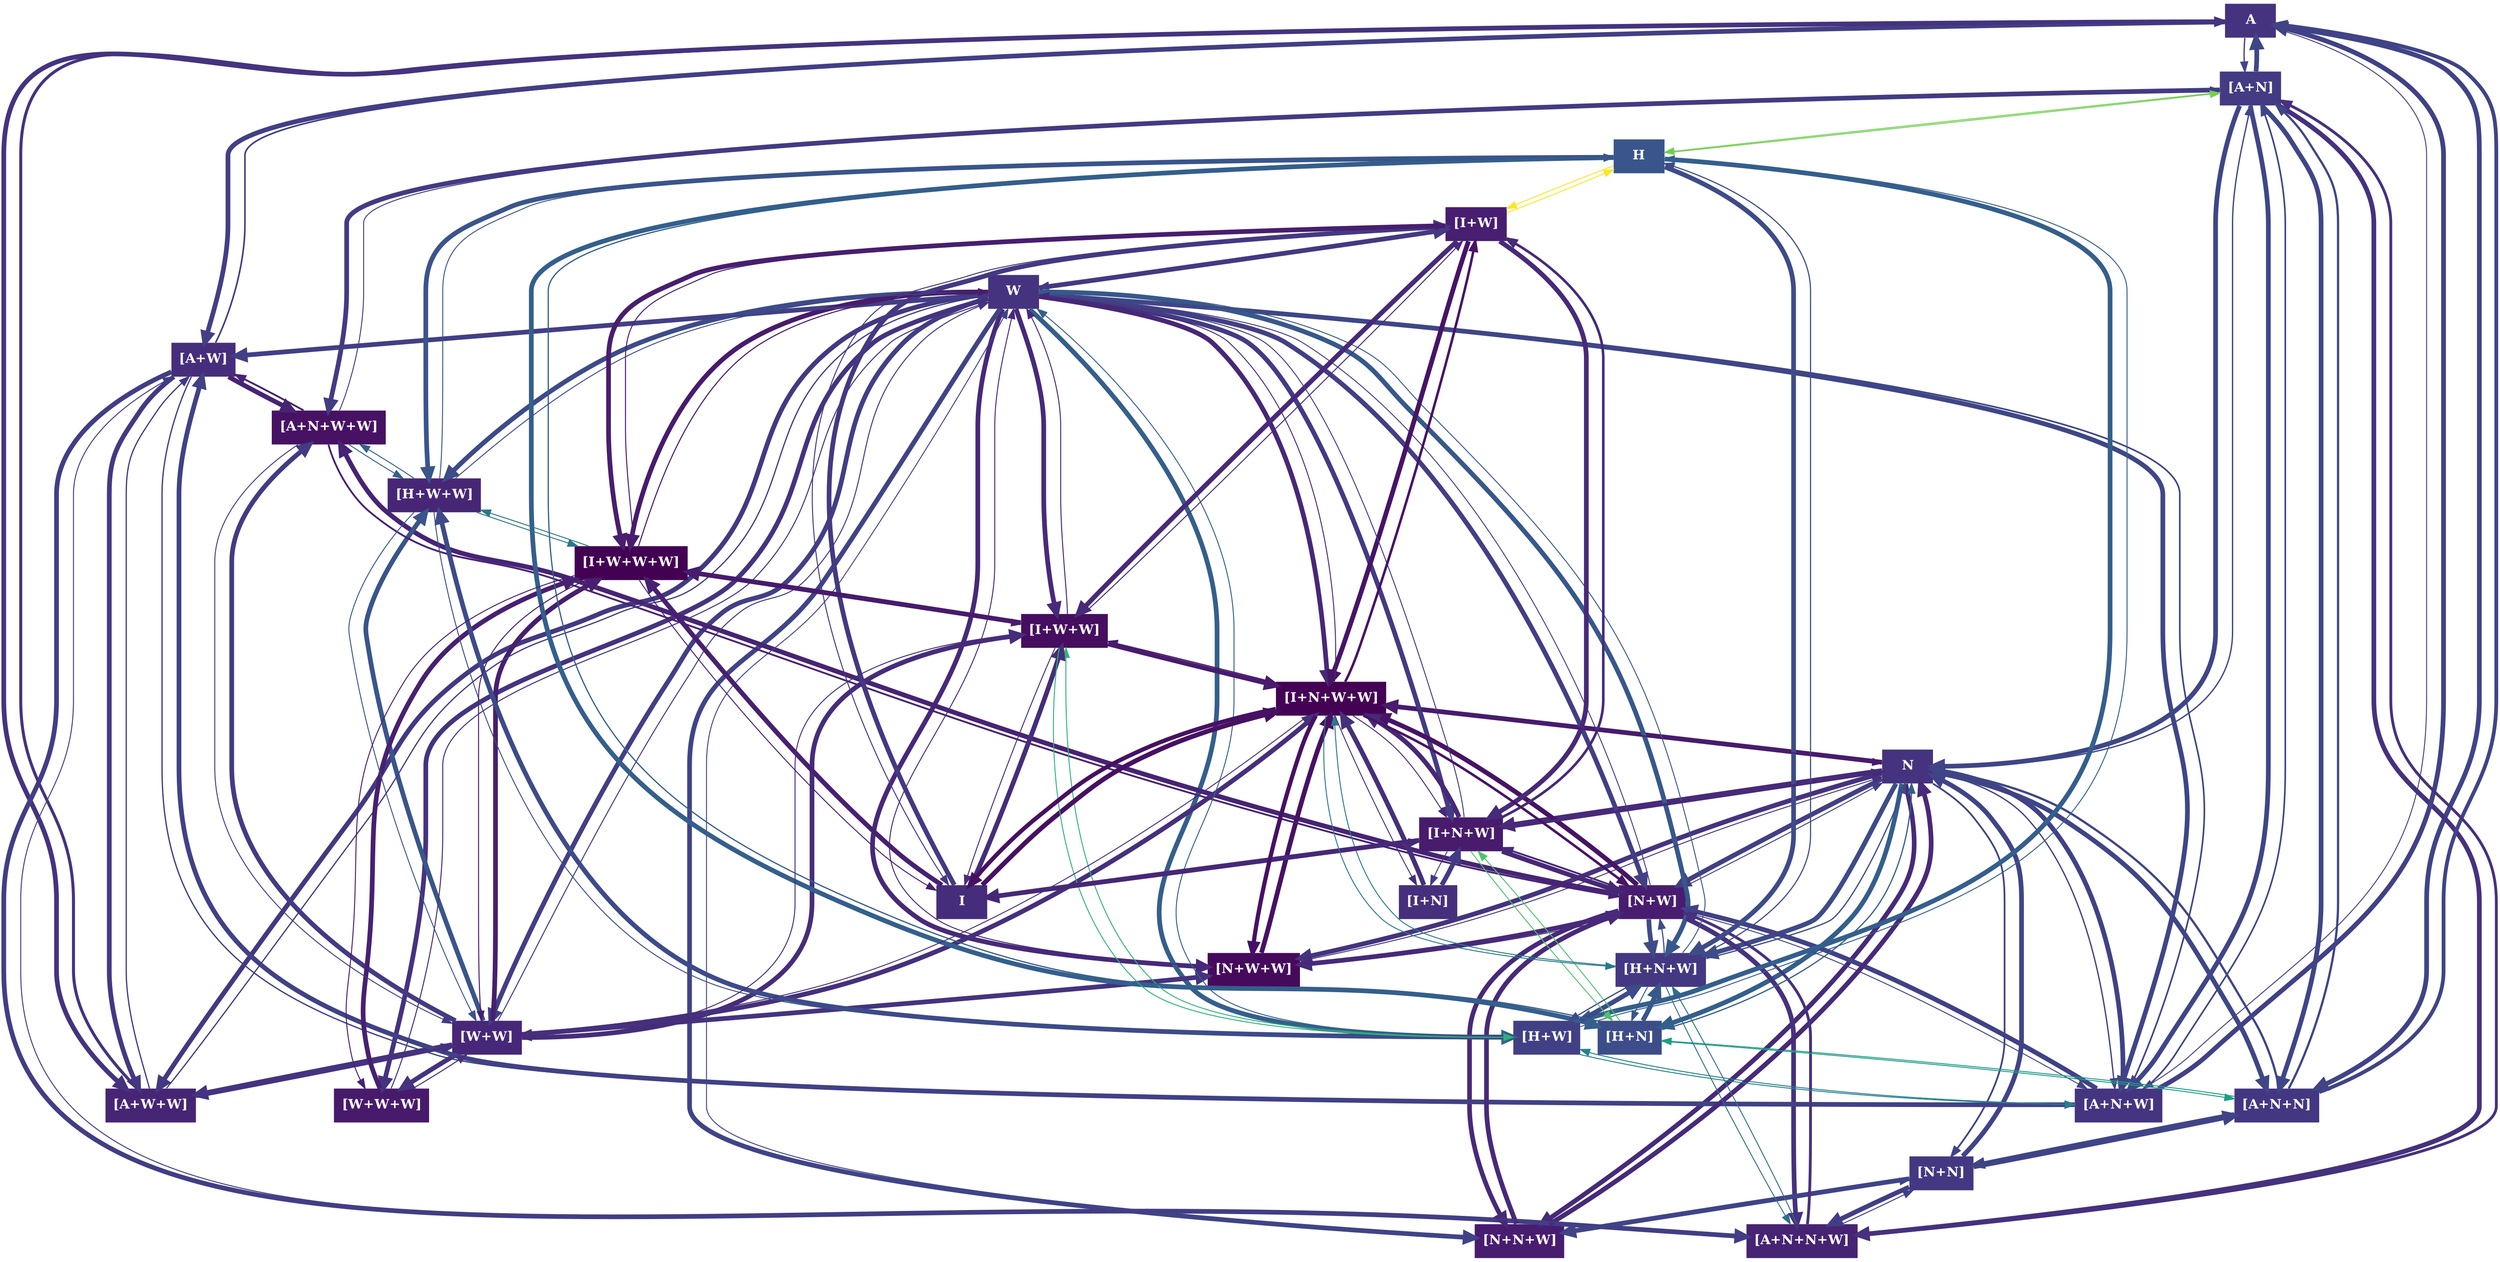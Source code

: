 strict digraph {

    graph [
        rankdir=TB,
        ranksep=0.5,
        nodesep=0.25
    ];
    
    node [
        shape=plaintext,
        style=filled
    ];
    
    edge [
        weight=2.
    ];


    "A" [
        label=<
        <TABLE BORDER="0" CELLBORDER="0" CELLSPACING="0" CELLPADDING="0">
          <TR>
            <TD><FONT COLOR="#ffffff"><b>A</b></FONT></TD>
          </TR>
        </TABLE>
        >
        ,
        fillcolor="#45337f"
    ];
    
    "N" [
        label=<
        <TABLE BORDER="0" CELLBORDER="0" CELLSPACING="0" CELLPADDING="0">
          <TR>
            <TD><FONT COLOR="#ffffff"><b>N</b></FONT></TD>
          </TR>
        </TABLE>
        >
        ,
        fillcolor="#45337f"
    ];
    
    "W" [
        label=<
        <TABLE BORDER="0" CELLBORDER="0" CELLSPACING="0" CELLPADDING="0">
          <TR>
            <TD><FONT COLOR="#ffffff"><b>W</b></FONT></TD>
          </TR>
        </TABLE>
        >
        ,
        fillcolor="#45337f"
    ];
    
    "[A+N]" [
        label=<
        <TABLE BORDER="0" CELLBORDER="0" CELLSPACING="0" CELLPADDING="0">
          <TR>
            <TD><FONT COLOR="#ffffff"><b>[A+N]</b></FONT></TD>
          </TR>
        </TABLE>
        >
        ,
        fillcolor="#433b83"
    ];
    
    "[A+W]" [
        label=<
        <TABLE BORDER="0" CELLBORDER="0" CELLSPACING="0" CELLPADDING="0">
          <TR>
            <TD><FONT COLOR="#ffffff"><b>[A+W]</b></FONT></TD>
          </TR>
        </TABLE>
        >
        ,
        fillcolor="#462e7c"
    ];
    
    "[N+W]" [
        label=<
        <TABLE BORDER="0" CELLBORDER="0" CELLSPACING="0" CELLPADDING="0">
          <TR>
            <TD><FONT COLOR="#ffffff"><b>[N+W]</b></FONT></TD>
          </TR>
        </TABLE>
        >
        ,
        fillcolor="#481d6f"
    ];
    
    "[W+W]" [
        label=<
        <TABLE BORDER="0" CELLBORDER="0" CELLSPACING="0" CELLPADDING="0">
          <TR>
            <TD><FONT COLOR="#ffffff"><b>[W+W]</b></FONT></TD>
          </TR>
        </TABLE>
        >
        ,
        fillcolor="#472777"
    ];
    
    "[N+N]" [
        label=<
        <TABLE BORDER="0" CELLBORDER="0" CELLSPACING="0" CELLPADDING="0">
          <TR>
            <TD><FONT COLOR="#ffffff"><b>[N+N]</b></FONT></TD>
          </TR>
        </TABLE>
        >
        ,
        fillcolor="#443882"
    ];
    
    "[A+N+W]" [
        label=<
        <TABLE BORDER="0" CELLBORDER="0" CELLSPACING="0" CELLPADDING="0">
          <TR>
            <TD><FONT COLOR="#ffffff"><b>[A+N+W]</b></FONT></TD>
          </TR>
        </TABLE>
        >
        ,
        fillcolor="#453580"
    ];
    
    "[A+N+N]" [
        label=<
        <TABLE BORDER="0" CELLBORDER="0" CELLSPACING="0" CELLPADDING="0">
          <TR>
            <TD><FONT COLOR="#ffffff"><b>[A+N+N]</b></FONT></TD>
          </TR>
        </TABLE>
        >
        ,
        fillcolor="#443781"
    ];
    
    "[A+W+W]" [
        label=<
        <TABLE BORDER="0" CELLBORDER="0" CELLSPACING="0" CELLPADDING="0">
          <TR>
            <TD><FONT COLOR="#ffffff"><b>[A+W+W]</b></FONT></TD>
          </TR>
        </TABLE>
        >
        ,
        fillcolor="#472575"
    ];
    
    "[N+W+W]" [
        label=<
        <TABLE BORDER="0" CELLBORDER="0" CELLSPACING="0" CELLPADDING="0">
          <TR>
            <TD><FONT COLOR="#ffffff"><b>[N+W+W]</b></FONT></TD>
          </TR>
        </TABLE>
        >
        ,
        fillcolor="#460a5d"
    ];
    
    "[N+N+W]" [
        label=<
        <TABLE BORDER="0" CELLBORDER="0" CELLSPACING="0" CELLPADDING="0">
          <TR>
            <TD><FONT COLOR="#ffffff"><b>[N+N+W]</b></FONT></TD>
          </TR>
        </TABLE>
        >
        ,
        fillcolor="#481d6f"
    ];
    
    "[W+W+W]" [
        label=<
        <TABLE BORDER="0" CELLBORDER="0" CELLSPACING="0" CELLPADDING="0">
          <TR>
            <TD><FONT COLOR="#ffffff"><b>[W+W+W]</b></FONT></TD>
          </TR>
        </TABLE>
        >
        ,
        fillcolor="#481a6c"
    ];
    
    "[A+N+N+W]" [
        label=<
        <TABLE BORDER="0" CELLBORDER="0" CELLSPACING="0" CELLPADDING="0">
          <TR>
            <TD><FONT COLOR="#ffffff"><b>[A+N+N+W]</b></FONT></TD>
          </TR>
        </TABLE>
        >
        ,
        fillcolor="#472373"
    ];
    
    "[A+N+W+W]" [
        label=<
        <TABLE BORDER="0" CELLBORDER="0" CELLSPACING="0" CELLPADDING="0">
          <TR>
            <TD><FONT COLOR="#ffffff"><b>[A+N+W+W]</b></FONT></TD>
          </TR>
        </TABLE>
        >
        ,
        fillcolor="#471264"
    ];
    
    "H" [
        label=<
        <TABLE BORDER="0" CELLBORDER="0" CELLSPACING="0" CELLPADDING="0">
          <TR>
            <TD><FONT COLOR="#ffffff"><b>H</b></FONT></TD>
          </TR>
        </TABLE>
        >
        ,
        fillcolor="#39558b"
    ];
    
    "[H+W]" [
        label=<
        <TABLE BORDER="0" CELLBORDER="0" CELLSPACING="0" CELLPADDING="0">
          <TR>
            <TD><FONT COLOR="#ffffff"><b>[H+W]</b></FONT></TD>
          </TR>
        </TABLE>
        >
        ,
        fillcolor="#414085"
    ];
    
    "[H+N]" [
        label=<
        <TABLE BORDER="0" CELLBORDER="0" CELLSPACING="0" CELLPADDING="0">
          <TR>
            <TD><FONT COLOR="#ffffff"><b>[H+N]</b></FONT></TD>
          </TR>
        </TABLE>
        >
        ,
        fillcolor="#3c4d89"
    ];
    
    "[H+N+W]" [
        label=<
        <TABLE BORDER="0" CELLBORDER="0" CELLSPACING="0" CELLPADDING="0">
          <TR>
            <TD><FONT COLOR="#ffffff"><b>[H+N+W]</b></FONT></TD>
          </TR>
        </TABLE>
        >
        ,
        fillcolor="#443882"
    ];
    
    "[H+W+W]" [
        label=<
        <TABLE BORDER="0" CELLBORDER="0" CELLSPACING="0" CELLPADDING="0">
          <TR>
            <TD><FONT COLOR="#ffffff"><b>[H+W+W]</b></FONT></TD>
          </TR>
        </TABLE>
        >
        ,
        fillcolor="#472676"
    ];
    
    "I" [
        label=<
        <TABLE BORDER="0" CELLBORDER="0" CELLSPACING="0" CELLPADDING="0">
          <TR>
            <TD><FONT COLOR="#ffffff"><b>I</b></FONT></TD>
          </TR>
        </TABLE>
        >
        ,
        fillcolor="#462d7b"
    ];
    
    "[I+W]" [
        label=<
        <TABLE BORDER="0" CELLBORDER="0" CELLSPACING="0" CELLPADDING="0">
          <TR>
            <TD><FONT COLOR="#ffffff"><b>[I+W]</b></FONT></TD>
          </TR>
        </TABLE>
        >
        ,
        fillcolor="#481e70"
    ];
    
    "[I+N]" [
        label=<
        <TABLE BORDER="0" CELLBORDER="0" CELLSPACING="0" CELLPADDING="0">
          <TR>
            <TD><FONT COLOR="#ffffff"><b>[I+N]</b></FONT></TD>
          </TR>
        </TABLE>
        >
        ,
        fillcolor="#462f7c"
    ];
    
    "[I+W+W]" [
        label=<
        <TABLE BORDER="0" CELLBORDER="0" CELLSPACING="0" CELLPADDING="0">
          <TR>
            <TD><FONT COLOR="#ffffff"><b>[I+W+W]</b></FONT></TD>
          </TR>
        </TABLE>
        >
        ,
        fillcolor="#460e60"
    ];
    
    "[I+N+W]" [
        label=<
        <TABLE BORDER="0" CELLBORDER="0" CELLSPACING="0" CELLPADDING="0">
          <TR>
            <TD><FONT COLOR="#ffffff"><b>[I+N+W]</b></FONT></TD>
          </TR>
        </TABLE>
        >
        ,
        fillcolor="#481b6d"
    ];
    
    "[I+N+W+W]" [
        label=<
        <TABLE BORDER="0" CELLBORDER="0" CELLSPACING="0" CELLPADDING="0">
          <TR>
            <TD><FONT COLOR="#ffffff"><b>[I+N+W+W]</b></FONT></TD>
          </TR>
        </TABLE>
        >
        ,
        fillcolor="#440255"
    ];
    
    "[I+W+W+W]" [
        label=<
        <TABLE BORDER="0" CELLBORDER="0" CELLSPACING="0" CELLPADDING="0">
          <TR>
            <TD><FONT COLOR="#ffffff"><b>[I+W+W+W]</b></FONT></TD>
          </TR>
        </TABLE>
        >
        ,
        fillcolor="#430153"
    ];


    "[A+N]" -> "N"[
        color="#3f4687",
        penwidth=4.9999999999998295
    ];
    
    "[A+N]" -> "A"[
        color="#3f4687",
        penwidth=4.9999999999998295
    ];
    
    "N" -> "[A+N]"[
        color="#3f4687",
        penwidth=1.3934994617326901
    ];
    
    "A" -> "[A+N]"[
        color="#3f4687",
        penwidth=1.3934994617326901
    ];
    
    "[A+W]" -> "W"[
        color="#423f85",
        penwidth=1.7186254193480917
    ];
    
    "[A+W]" -> "A"[
        color="#423f85",
        penwidth=1.7186254193480917
    ];
    
    "W" -> "[A+W]"[
        color="#423f85",
        penwidth=4.999999999999828
    ];
    
    "A" -> "[A+W]"[
        color="#423f85",
        penwidth=4.999999999999828
    ];
    
    "[N+W]" -> "W"[
        color="#423f85",
        penwidth=1.0052162431627654
    ];
    
    "[N+W]" -> "N"[
        color="#423f85",
        penwidth=1.0052162431627654
    ];
    
    "W" -> "[N+W]"[
        color="#423f85",
        penwidth=4.999999999999828
    ];
    
    "N" -> "[N+W]"[
        color="#423f85",
        penwidth=4.999999999999828
    ];
    
    "[N+N]" -> "N"[
        color="#404487",
        penwidth=4.999999999999828
    ];
    
    "N" -> "[N+N]"[
        color="#404487",
        penwidth=1.8555164109031468
    ];
    
    "[W+W]" -> "W"[
        color="#423f85",
        penwidth=1.097769673057057
    ];
    
    "W" -> "[W+W]"[
        color="#423f85",
        penwidth=4.999999999999828
    ];
    
    "[A+N+W]" -> "[N+W]"[
        color="#414186",
        penwidth=4.999999999999828
    ];
    
    "[A+N+W]" -> "A"[
        color="#414186",
        penwidth=4.999999999999828
    ];
    
    "[N+W]" -> "[A+N+W]"[
        color="#414186",
        penwidth=1.0028201900423117
    ];
    
    "A" -> "[A+N+W]"[
        color="#414186",
        penwidth=1.0028201900423117
    ];
    
    "[A+N+N]" -> "A"[
        color="#404487",
        penwidth=4.00864067661762
    ];
    
    "[A+N+N]" -> "[N+N]"[
        color="#404487",
        penwidth=4.00864067661762
    ];
    
    "A" -> "[A+N+N]"[
        color="#404487",
        penwidth=4.999999999999828
    ];
    
    "[N+N]" -> "[A+N+N]"[
        color="#404487",
        penwidth=4.999999999999828
    ];
    
    "[A+W+W]" -> "[W+W]"[
        color="#45337f",
        penwidth=3.204734305743644
    ];
    
    "[A+W+W]" -> "A"[
        color="#45337f",
        penwidth=3.204734305743644
    ];
    
    "[W+W]" -> "[A+W+W]"[
        color="#45337f",
        penwidth=4.9999999999999964
    ];
    
    "A" -> "[A+W+W]"[
        color="#45337f",
        penwidth=4.9999999999999964
    ];
    
    "[A+N+N]" -> "N"[
        color="#3f4687",
        penwidth=2.383840767643836
    ];
    
    "[A+N+N]" -> "[A+N]"[
        color="#3f4687",
        penwidth=2.383840767643836
    ];
    
    "N" -> "[A+N+N]"[
        color="#3f4687",
        penwidth=4.9999999999998295
    ];
    
    "[A+N]" -> "[A+N+N]"[
        color="#3f4687",
        penwidth=4.9999999999998295
    ];
    
    "[A+N+W]" -> "[A+W]"[
        color="#414186",
        penwidth=4.999999999999828
    ];
    
    "[A+N+W]" -> "N"[
        color="#414186",
        penwidth=4.999999999999828
    ];
    
    "[A+W]" -> "[A+N+W]"[
        color="#414186",
        penwidth=1.388528714739428
    ];
    
    "N" -> "[A+N+W]"[
        color="#414186",
        penwidth=1.388528714739428
    ];
    
    "[N+N+W]" -> "N"[
        color="#472a79",
        penwidth=4.9999999999999964
    ];
    
    "[N+N+W]" -> "[N+W]"[
        color="#472a79",
        penwidth=4.9999999999999964
    ];
    
    "N" -> "[N+N+W]"[
        color="#472a79",
        penwidth=4.9332439638482874
    ];
    
    "[N+W]" -> "[N+N+W]"[
        color="#472a79",
        penwidth=4.9332439638482874
    ];
    
    "[N+W+W]" -> "[W+W]"[
        color="#45337f",
        penwidth=1.0013048678211562
    ];
    
    "[N+W+W]" -> "N"[
        color="#45337f",
        penwidth=1.0013048678211562
    ];
    
    "[W+W]" -> "[N+W+W]"[
        color="#45337f",
        penwidth=4.9999999999999964
    ];
    
    "N" -> "[N+W+W]"[
        color="#45337f",
        penwidth=4.9999999999999964
    ];
    
    "[A+N+W]" -> "W"[
        color="#3f4687",
        penwidth=1.7278193476396
    ];
    
    "[A+N+W]" -> "[A+N]"[
        color="#3f4687",
        penwidth=1.7278193476396
    ];
    
    "W" -> "[A+N+W]"[
        color="#3f4687",
        penwidth=4.9999999999998295
    ];
    
    "[A+N]" -> "[A+N+W]"[
        color="#3f4687",
        penwidth=4.9999999999998295
    ];
    
    "[A+W+W]" -> "[A+W]"[
        color="#433982",
        penwidth=1.2999562031158989
    ];
    
    "[A+W+W]" -> "W"[
        color="#433982",
        penwidth=1.2999562031158989
    ];
    
    "[A+W]" -> "[A+W+W]"[
        color="#433982",
        penwidth=4.999999999999828
    ];
    
    "W" -> "[A+W+W]"[
        color="#433982",
        penwidth=4.999999999999828
    ];
    
    "[N+W+W]" -> "W"[
        color="#472979",
        penwidth=1.0244575446880577
    ];
    
    "[N+W+W]" -> "[N+W]"[
        color="#472979",
        penwidth=1.0244575446880577
    ];
    
    "W" -> "[N+W+W]"[
        color="#472979",
        penwidth=4.9999999999999964
    ];
    
    "[N+W]" -> "[N+W+W]"[
        color="#472979",
        penwidth=4.9999999999999964
    ];
    
    "[N+N+W]" -> "W"[
        color="#404487",
        penwidth=1.0011345804303076
    ];
    
    "[N+N+W]" -> "[N+N]"[
        color="#404487",
        penwidth=1.0011345804303076
    ];
    
    "W" -> "[N+N+W]"[
        color="#404487",
        penwidth=4.999999999999828
    ];
    
    "[N+N]" -> "[N+N+W]"[
        color="#404487",
        penwidth=4.999999999999828
    ];
    
    "[W+W+W]" -> "[W+W]"[
        color="#45337f",
        penwidth=1.0970940678860805
    ];
    
    "[W+W+W]" -> "W"[
        color="#45337f",
        penwidth=1.0970940678860805
    ];
    
    "[W+W]" -> "[W+W+W]"[
        color="#45337f",
        penwidth=4.9999999999999964
    ];
    
    "W" -> "[W+W+W]"[
        color="#45337f",
        penwidth=4.9999999999999964
    ];
    
    "[A+N+N+W]" -> "[A+N]"[
        color="#46317e",
        penwidth=3.005393285956809
    ];
    
    "[A+N+N+W]" -> "[N+W]"[
        color="#46317e",
        penwidth=3.005393285956809
    ];
    
    "[A+N]" -> "[A+N+N+W]"[
        color="#46317e",
        penwidth=4.9999999999999964
    ];
    
    "[N+W]" -> "[A+N+N+W]"[
        color="#46317e",
        penwidth=4.9999999999999964
    ];
    
    "[A+N+W+W]" -> "[W+W]"[
        color="#433b83",
        penwidth=1.0008808800538842
    ];
    
    "[A+N+W+W]" -> "[A+N]"[
        color="#433b83",
        penwidth=1.0008808800538842
    ];
    
    "[W+W]" -> "[A+N+W+W]"[
        color="#433b83",
        penwidth=4.999999999999828
    ];
    
    "[A+N]" -> "[A+N+W+W]"[
        color="#433b83",
        penwidth=4.999999999999828
    ];
    
    "[A+N+W+W]" -> "[A+W]"[
        color="#472474",
        penwidth=1.9341924984319183
    ];
    
    "[A+N+W+W]" -> "[N+W]"[
        color="#472474",
        penwidth=1.9341924984319183
    ];
    
    "[A+W]" -> "[A+N+W+W]"[
        color="#472474",
        penwidth=4.999999999999995
    ];
    
    "[N+W]" -> "[A+N+W+W]"[
        color="#472474",
        penwidth=4.999999999999995
    ];
    
    "[A+N+N+W]" -> "[A+W]"[
        color="#423e85",
        penwidth=1.0316474711141639
    ];
    
    "[A+N+N+W]" -> "[N+N]"[
        color="#423e85",
        penwidth=1.0316474711141639
    ];
    
    "[A+W]" -> "[A+N+N+W]"[
        color="#423e85",
        penwidth=4.999999999999828
    ];
    
    "[N+N]" -> "[A+N+N+W]"[
        color="#423e85",
        penwidth=4.999999999999828
    ];
    
    "H" -> "[A+N]"[
        color="#73cf54",
        penwidth=1.0
    ];
    
    "[A+N]" -> "H"[
        color="#73cf54",
        penwidth=1.0
    ];
    
    "[H+W]" -> "[A+N+W]"[
        color="#267f8d",
        penwidth=1.0000000105553855
    ];
    
    "[A+N+W]" -> "[H+W]"[
        color="#267f8d",
        penwidth=1.0000000003723433
    ];
    
    "[H+N]" -> "[A+N+N]"[
        color="#1e9d88",
        penwidth=1.000000000006269
    ];
    
    "[A+N+N]" -> "[H+N]"[
        color="#1e9d88",
        penwidth=1.000000000000005
    ];
    
    "[H+W+W]" -> "[A+N+W+W]"[
        color="#345f8c",
        penwidth=1.0000009190945094
    ];
    
    "[A+N+W+W]" -> "[H+W+W]"[
        color="#345f8c",
        penwidth=1.0000000029537122
    ];
    
    "[H+N+W]" -> "[A+N+N+W]"[
        color="#2d6f8d",
        penwidth=1.0000005755541777
    ];
    
    "[A+N+N+W]" -> "[H+N+W]"[
        color="#2d6f8d",
        penwidth=1.000000000939668
    ];
    
    "H" -> "[H+W]"[
        color="#345f8c",
        penwidth=4.999999999999833
    ];
    
    "W" -> "[H+W]"[
        color="#345f8c",
        penwidth=4.999999999999833
    ];
    
    "[H+W]" -> "H"[
        color="#345f8c",
        penwidth=1.0035417478456805
    ];
    
    "[H+W]" -> "W"[
        color="#345f8c",
        penwidth=1.0035417478456805
    ];
    
    "H" -> "[H+N]"[
        color="#345f8c",
        penwidth=4.999999999999833
    ];
    
    "N" -> "[H+N]"[
        color="#345f8c",
        penwidth=4.999999999999833
    ];
    
    "[H+N]" -> "H"[
        color="#345f8c",
        penwidth=1.291750751404866
    ];
    
    "[H+N]" -> "N"[
        color="#345f8c",
        penwidth=1.291750751404866
    ];
    
    "H" -> "[H+N+W]"[
        color="#3d4c89",
        penwidth=4.999999999999828
    ];
    
    "[N+W]" -> "[H+N+W]"[
        color="#3d4c89",
        penwidth=4.999999999999828
    ];
    
    "[H+N+W]" -> "H"[
        color="#3d4c89",
        penwidth=1.2108506712764768
    ];
    
    "[H+N+W]" -> "[N+W]"[
        color="#3d4c89",
        penwidth=1.2108506712764768
    ];
    
    "W" -> "[H+N+W]"[
        color="#37588b",
        penwidth=4.999999999999833
    ];
    
    "[H+N]" -> "[H+N+W]"[
        color="#37588b",
        penwidth=4.999999999999833
    ];
    
    "[H+N+W]" -> "W"[
        color="#37588b",
        penwidth=1.0037698219014495
    ];
    
    "[H+N+W]" -> "[H+N]"[
        color="#37588b",
        penwidth=1.0037698219014495
    ];
    
    "N" -> "[H+N+W]"[
        color="#3d4b89",
        penwidth=4.999999999999995
    ];
    
    "[H+W]" -> "[H+N+W]"[
        color="#3d4b89",
        penwidth=4.999999999999995
    ];
    
    "[H+N+W]" -> "N"[
        color="#3d4b89",
        penwidth=1.3105383049083688
    ];
    
    "[H+N+W]" -> "[H+W]"[
        color="#3d4b89",
        penwidth=1.3105383049083688
    ];
    
    "[W+W]" -> "[H+W+W]"[
        color="#39558b",
        penwidth=4.999999999999833
    ];
    
    "H" -> "[H+W+W]"[
        color="#39558b",
        penwidth=4.999999999999833
    ];
    
    "[H+W+W]" -> "[W+W]"[
        color="#39558b",
        penwidth=1.0000470513785986
    ];
    
    "[H+W+W]" -> "H"[
        color="#39558b",
        penwidth=1.0000470513785986
    ];
    
    "W" -> "[H+W+W]"[
        color="#3d4b89",
        penwidth=4.999999999999995
    ];
    
    "[H+W]" -> "[H+W+W]"[
        color="#3d4b89",
        penwidth=4.999999999999995
    ];
    
    "[H+W+W]" -> "W"[
        color="#3d4b89",
        penwidth=1.0012988496366526
    ];
    
    "[H+W+W]" -> "[H+W]"[
        color="#3d4b89",
        penwidth=1.0012988496366526
    ];
    
    "[I+W]" -> "H"[
        color="#fde624",
        penwidth=1.0
    ];
    
    "H" -> "[I+W]"[
        color="#fde624",
        penwidth=1.0
    ];
    
    "[I+W+W]" -> "[H+W]"[
        color="#2eb27c",
        penwidth=1.0
    ];
    
    "[H+W]" -> "[I+W+W]"[
        color="#2eb27c",
        penwidth=1.0
    ];
    
    "[I+N+W]" -> "[H+N]"[
        color="#4ec36a",
        penwidth=1.0
    ];
    
    "[H+N]" -> "[I+N+W]"[
        color="#4ec36a",
        penwidth=1.0
    ];
    
    "[I+W+W+W]" -> "[H+W+W]"[
        color="#2a768e",
        penwidth=1.0000000000000062
    ];
    
    "[H+W+W]" -> "[I+W+W+W]"[
        color="#2a768e",
        penwidth=1.0000000001659999
    ];
    
    "[I+N+W+W]" -> "[H+N+W]"[
        color="#29798e",
        penwidth=1.0000000000000024
    ];
    
    "[H+N+W]" -> "[I+N+W+W]"[
        color="#29798e",
        penwidth=1.000000011131713
    ];
    
    "W" -> "[I+W]"[
        color="#443982",
        penwidth=4.999999999999828
    ];
    
    "I" -> "[I+W]"[
        color="#443982",
        penwidth=4.999999999999828
    ];
    
    "[I+W]" -> "W"[
        color="#443982",
        penwidth=1.0513024158306516
    ];
    
    "[I+W]" -> "I"[
        color="#443982",
        penwidth=1.0513024158306516
    ];
    
    "[W+W]" -> "[I+W+W]"[
        color="#462d7b",
        penwidth=4.9999999999999964
    ];
    
    "I" -> "[I+W+W]"[
        color="#462d7b",
        penwidth=4.9999999999999964
    ];
    
    "[I+W+W]" -> "[W+W]"[
        color="#462d7b",
        penwidth=1.0227138394033595
    ];
    
    "[I+W+W]" -> "I"[
        color="#462d7b",
        penwidth=1.0227138394033595
    ];
    
    "[I+W]" -> "[I+W+W]"[
        color="#472a79",
        penwidth=4.9999999999999964
    ];
    
    "W" -> "[I+W+W]"[
        color="#472a79",
        penwidth=4.9999999999999964
    ];
    
    "[I+W+W]" -> "[I+W]"[
        color="#472a79",
        penwidth=1.0432869410997625
    ];
    
    "[I+W+W]" -> "W"[
        color="#472a79",
        penwidth=1.0432869410997625
    ];
    
    "[N+W]" -> "[I+N+W]"[
        color="#472877",
        penwidth=1.9351375429216282
    ];
    
    "I" -> "[I+N+W]"[
        color="#472877",
        penwidth=1.9351375429216282
    ];
    
    "[I+N+W]" -> "[N+W]"[
        color="#472877",
        penwidth=5.0
    ];
    
    "[I+N+W]" -> "I"[
        color="#472877",
        penwidth=5.0
    ];
    
    "W" -> "[I+N+W]"[
        color="#433b83",
        penwidth=4.999999999999828
    ];
    
    "[I+N]" -> "[I+N+W]"[
        color="#433b83",
        penwidth=4.999999999999828
    ];
    
    "[I+N+W]" -> "W"[
        color="#433b83",
        penwidth=1.0113669998087327
    ];
    
    "[I+N+W]" -> "[I+N]"[
        color="#433b83",
        penwidth=1.0113669998087327
    ];
    
    "[I+W]" -> "[I+N+W]"[
        color="#472a79",
        penwidth=4.9999999999999964
    ];
    
    "N" -> "[I+N+W]"[
        color="#472a79",
        penwidth=4.9999999999999964
    ];
    
    "[I+N+W]" -> "[I+W]"[
        color="#472a79",
        penwidth=2.7396604959279105
    ];
    
    "[I+N+W]" -> "N"[
        color="#472a79",
        penwidth=2.7396604959279105
    ];
    
    "[N+W+W]" -> "[I+N+W+W]"[
        color="#471163",
        penwidth=4.999999999999822
    ];
    
    "I" -> "[I+N+W+W]"[
        color="#471163",
        penwidth=4.999999999999822
    ];
    
    "[I+N+W+W]" -> "[N+W+W]"[
        color="#471163",
        penwidth=4.47222043573565
    ];
    
    "[I+N+W+W]" -> "I"[
        color="#471163",
        penwidth=4.47222043573565
    ];
    
    "[W+W]" -> "[I+N+W+W]"[
        color="#462f7c",
        penwidth=4.9999999999999964
    ];
    
    "[I+N]" -> "[I+N+W+W]"[
        color="#462f7c",
        penwidth=4.9999999999999964
    ];
    
    "[I+N+W+W]" -> "[W+W]"[
        color="#462f7c",
        penwidth=1.0005770551809612
    ];
    
    "[I+N+W+W]" -> "[I+N]"[
        color="#462f7c",
        penwidth=1.0005770551809612
    ];
    
    "[I+W]" -> "[I+N+W+W]"[
        color="#471466",
        penwidth=4.999999999999828
    ];
    
    "[N+W]" -> "[I+N+W+W]"[
        color="#471466",
        penwidth=4.999999999999828
    ];
    
    "[I+N+W+W]" -> "[I+W]"[
        color="#471466",
        penwidth=2.655321393715937
    ];
    
    "[I+N+W+W]" -> "[N+W]"[
        color="#471466",
        penwidth=2.655321393715937
    ];
    
    "[I+W+W]" -> "[I+N+W+W]"[
        color="#481b6d",
        penwidth=4.999999999999833
    ];
    
    "N" -> "[I+N+W+W]"[
        color="#481b6d",
        penwidth=4.999999999999833
    ];
    
    "[I+N+W+W]" -> "[I+W+W]"[
        color="#481b6d",
        penwidth=1.1994726049653288
    ];
    
    "[I+N+W+W]" -> "N"[
        color="#481b6d",
        penwidth=1.1994726049653288
    ];
    
    "[I+N+W]" -> "[I+N+W+W]"[
        color="#472877",
        penwidth=5.0
    ];
    
    "W" -> "[I+N+W+W]"[
        color="#472877",
        penwidth=5.0
    ];
    
    "[I+N+W+W]" -> "[I+N+W]"[
        color="#472877",
        penwidth=1.0049633586106956
    ];
    
    "[I+N+W+W]" -> "W"[
        color="#472877",
        penwidth=1.0049633586106956
    ];
    
    "[W+W+W]" -> "[I+W+W+W]"[
        color="#482071",
        penwidth=4.999999999999828
    ];
    
    "I" -> "[I+W+W+W]"[
        color="#482071",
        penwidth=4.999999999999828
    ];
    
    "[I+W+W+W]" -> "[W+W+W]"[
        color="#482071",
        penwidth=1.0315744060813927
    ];
    
    "[I+W+W+W]" -> "I"[
        color="#482071",
        penwidth=1.0315744060813927
    ];
    
    "[I+W]" -> "[I+W+W+W]"[
        color="#481e6f",
        penwidth=4.999999999999828
    ];
    
    "[W+W]" -> "[I+W+W+W]"[
        color="#481e6f",
        penwidth=4.999999999999828
    ];
    
    "[I+W+W+W]" -> "[I+W]"[
        color="#481e6f",
        penwidth=1.059757176692206
    ];
    
    "[I+W+W+W]" -> "[W+W]"[
        color="#481e6f",
        penwidth=1.059757176692206
    ];
    
    "[I+W+W]" -> "[I+W+W+W]"[
        color="#481b6d",
        penwidth=4.999999999999833
    ];
    
    "W" -> "[I+W+W+W]"[
        color="#481b6d",
        penwidth=4.999999999999833
    ];
    
    "[I+W+W+W]" -> "[I+W+W]"[
        color="#481b6d",
        penwidth=1.1349700274395707
    ];
    
    "[I+W+W+W]" -> "W"[
        color="#481b6d",
        penwidth=1.1349700274395707
    ];
}